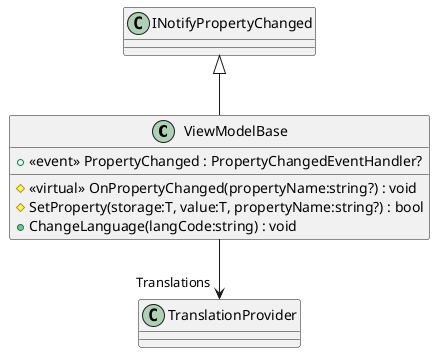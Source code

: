 @startuml
class ViewModelBase {
    +  <<event>> PropertyChanged : PropertyChangedEventHandler? 
    # <<virtual>> OnPropertyChanged(propertyName:string?) : void
    # SetProperty(storage:T, value:T, propertyName:string?) : bool
    + ChangeLanguage(langCode:string) : void
}
INotifyPropertyChanged <|-- ViewModelBase
ViewModelBase --> "Translations" TranslationProvider
@enduml
